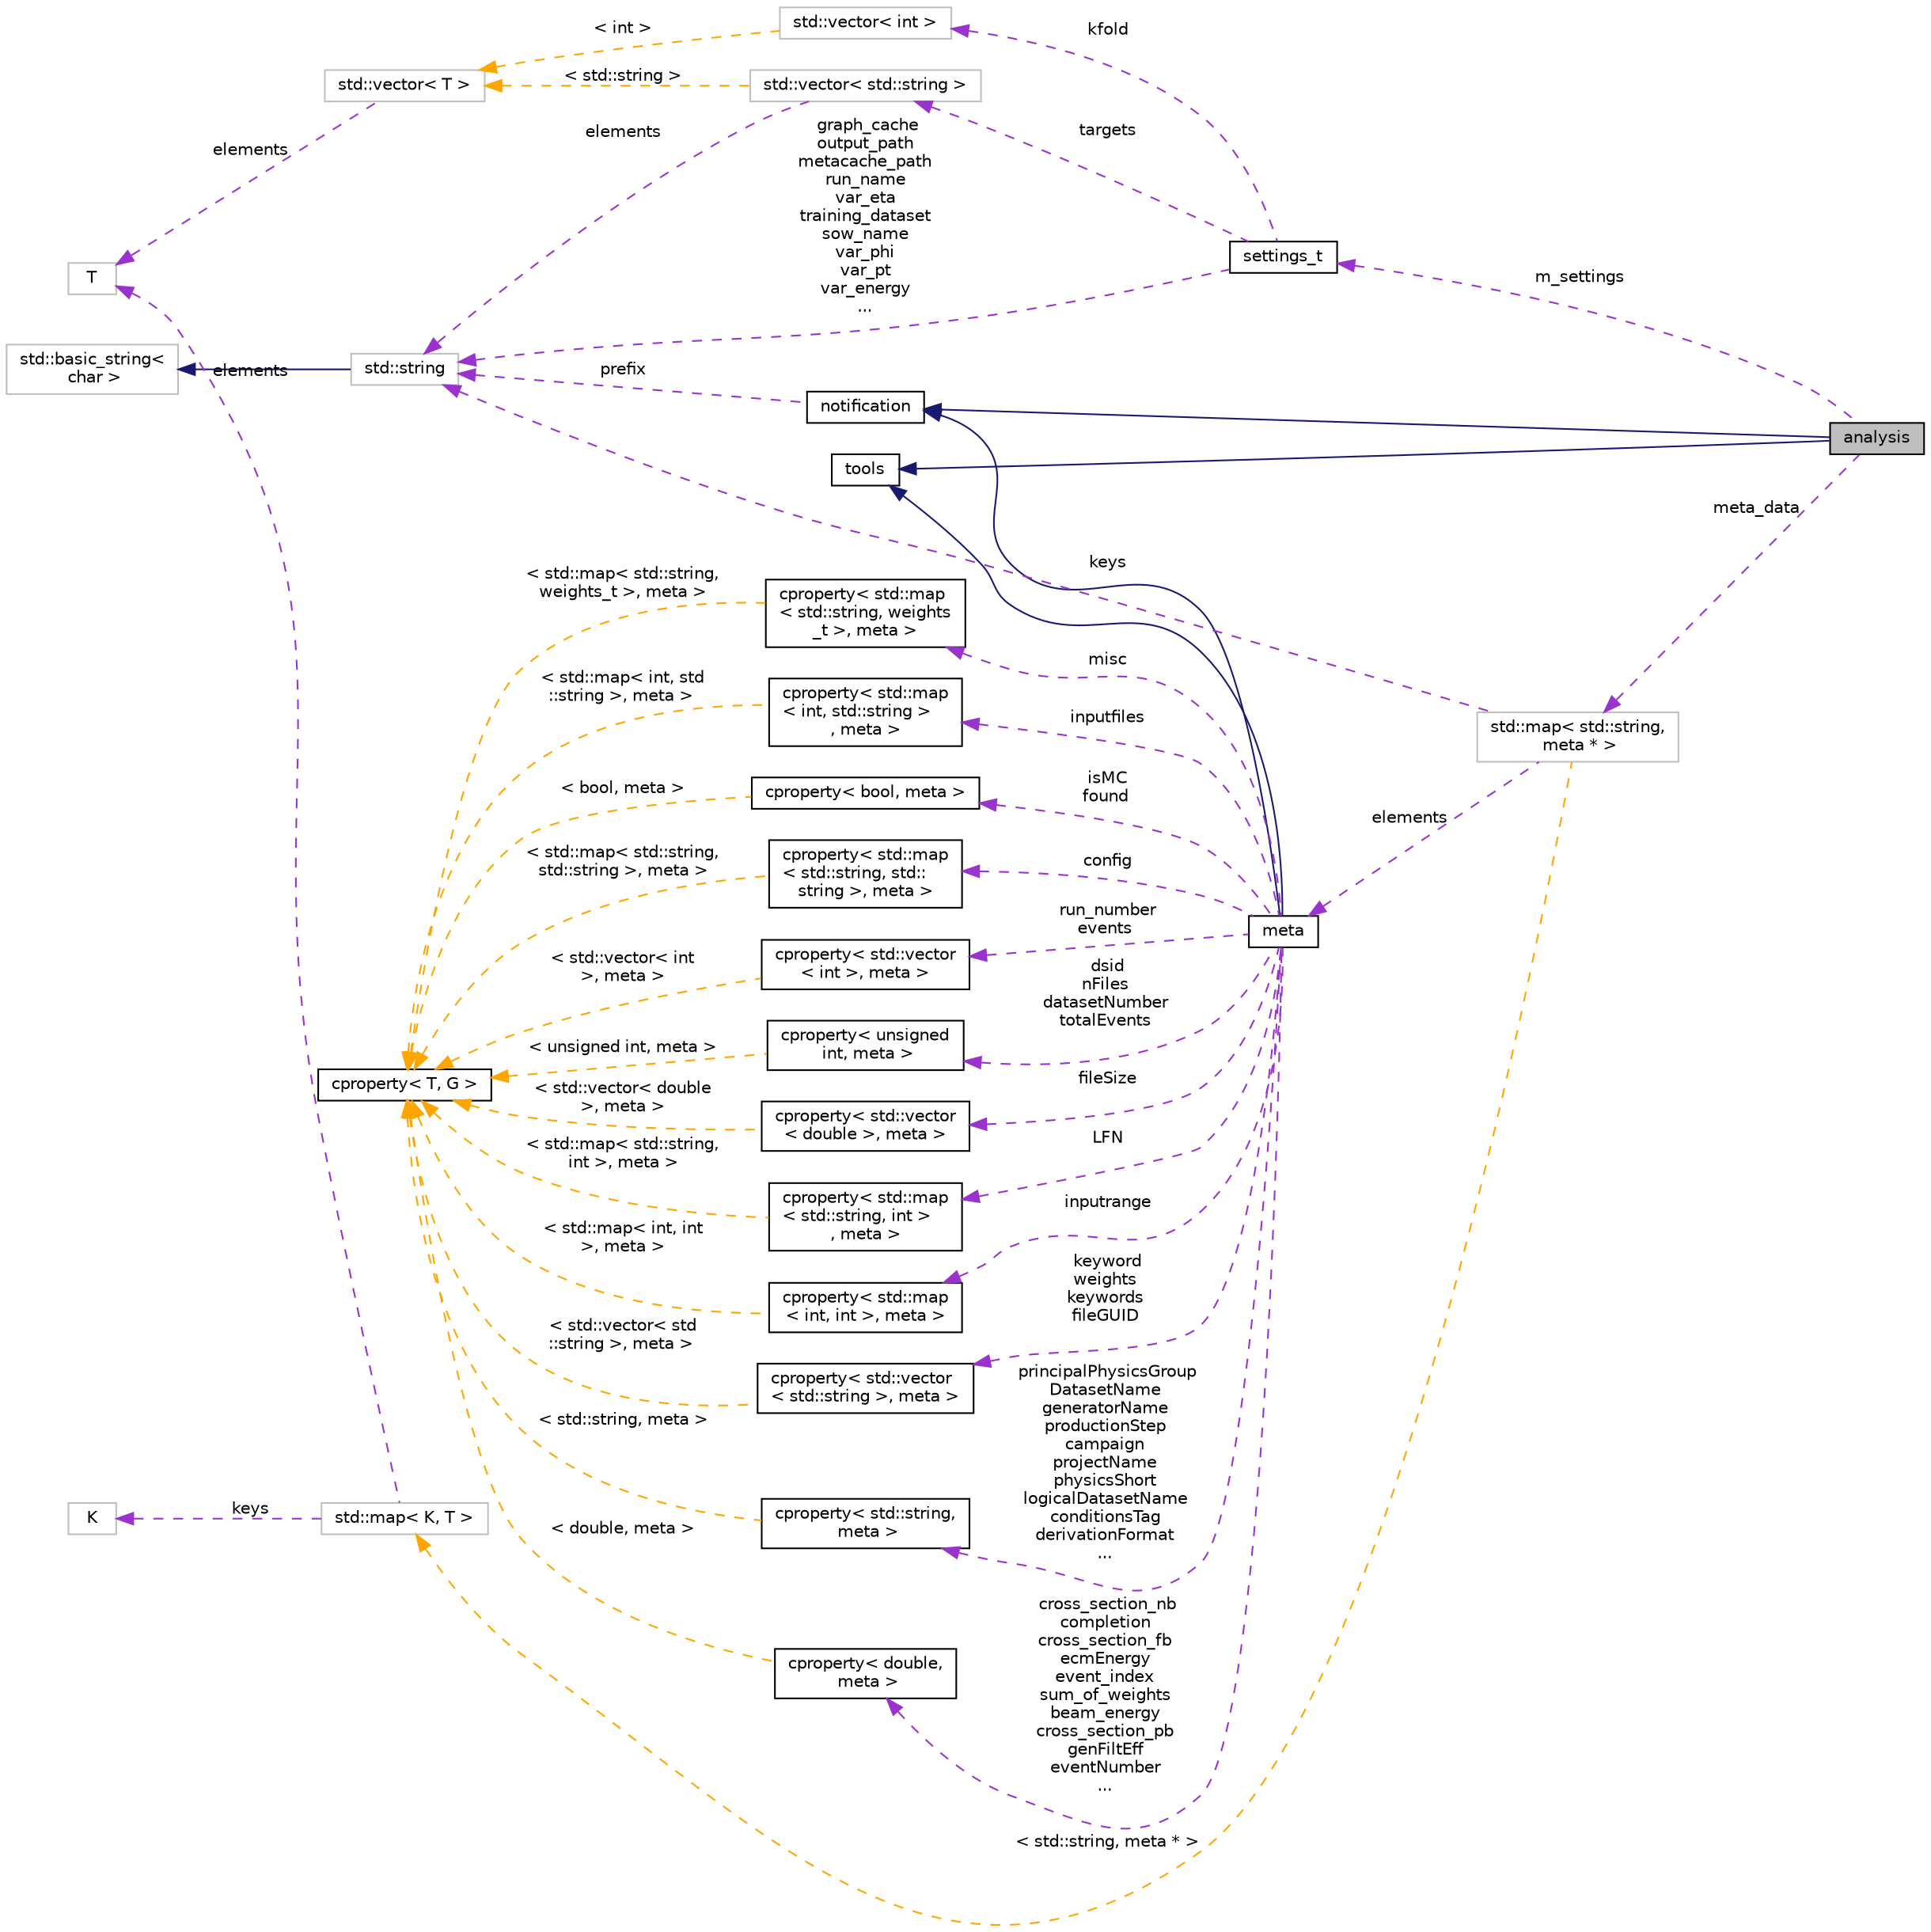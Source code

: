 digraph "analysis"
{
 // INTERACTIVE_SVG=YES
 // LATEX_PDF_SIZE
  edge [fontname="Helvetica",fontsize="10",labelfontname="Helvetica",labelfontsize="10"];
  node [fontname="Helvetica",fontsize="10",shape=record];
  rankdir="LR";
  Node1 [label="analysis",height=0.2,width=0.4,color="black", fillcolor="grey75", style="filled", fontcolor="black",tooltip="< Inherits from the tools class for utility functions."];
  Node2 -> Node1 [dir="back",color="midnightblue",fontsize="10",style="solid",fontname="Helvetica"];
  Node2 [label="notification",height=0.2,width=0.4,color="black", fillcolor="white", style="filled",URL="$classnotification.html",tooltip="Provides logging and messaging functionality with various severity levels."];
  Node3 -> Node2 [dir="back",color="darkorchid3",fontsize="10",style="dashed",label=" prefix" ,fontname="Helvetica"];
  Node3 [label="std::string",height=0.2,width=0.4,color="grey75", fillcolor="white", style="filled",tooltip="STL class."];
  Node4 -> Node3 [dir="back",color="midnightblue",fontsize="10",style="solid",fontname="Helvetica"];
  Node4 [label="std::basic_string\<\l char \>",height=0.2,width=0.4,color="grey75", fillcolor="white", style="filled",tooltip="STL class."];
  Node5 -> Node1 [dir="back",color="midnightblue",fontsize="10",style="solid",fontname="Helvetica"];
  Node5 [label="tools",height=0.2,width=0.4,color="black", fillcolor="white", style="filled",URL="$classtools.html",tooltip="Provides a wide range of utility functions used throughout the framework."];
  Node6 -> Node1 [dir="back",color="darkorchid3",fontsize="10",style="dashed",label=" m_settings" ,fontname="Helvetica"];
  Node6 [label="settings_t",height=0.2,width=0.4,color="black", fillcolor="white", style="filled",URL="$structsettings__t.html",tooltip="Contains all configuration settings for an analysis session."];
  Node3 -> Node6 [dir="back",color="darkorchid3",fontsize="10",style="dashed",label=" graph_cache\noutput_path\nmetacache_path\nrun_name\nvar_eta\ntraining_dataset\nsow_name\nvar_phi\nvar_pt\nvar_energy\n..." ,fontname="Helvetica"];
  Node7 -> Node6 [dir="back",color="darkorchid3",fontsize="10",style="dashed",label=" kfold" ,fontname="Helvetica"];
  Node7 [label="std::vector\< int \>",height=0.2,width=0.4,color="grey75", fillcolor="white", style="filled",tooltip=" "];
  Node8 -> Node7 [dir="back",color="orange",fontsize="10",style="dashed",label=" \< int \>" ,fontname="Helvetica"];
  Node8 [label="std::vector\< T \>",height=0.2,width=0.4,color="grey75", fillcolor="white", style="filled",tooltip="STL class."];
  Node9 -> Node8 [dir="back",color="darkorchid3",fontsize="10",style="dashed",label=" elements" ,fontname="Helvetica"];
  Node9 [label="T",height=0.2,width=0.4,color="grey75", fillcolor="white", style="filled",tooltip=" "];
  Node10 -> Node6 [dir="back",color="darkorchid3",fontsize="10",style="dashed",label=" targets" ,fontname="Helvetica"];
  Node10 [label="std::vector\< std::string \>",height=0.2,width=0.4,color="grey75", fillcolor="white", style="filled",tooltip=" "];
  Node3 -> Node10 [dir="back",color="darkorchid3",fontsize="10",style="dashed",label=" elements" ,fontname="Helvetica"];
  Node8 -> Node10 [dir="back",color="orange",fontsize="10",style="dashed",label=" \< std::string \>" ,fontname="Helvetica"];
  Node11 -> Node1 [dir="back",color="darkorchid3",fontsize="10",style="dashed",label=" meta_data" ,fontname="Helvetica"];
  Node11 [label="std::map\< std::string,\l meta * \>",height=0.2,width=0.4,color="grey75", fillcolor="white", style="filled",tooltip=" "];
  Node12 -> Node11 [dir="back",color="darkorchid3",fontsize="10",style="dashed",label=" elements" ,fontname="Helvetica"];
  Node12 [label="meta",height=0.2,width=0.4,color="black", fillcolor="white", style="filled",URL="$classmeta.html",tooltip="Provides properties and methods for metadata management."];
  Node5 -> Node12 [dir="back",color="midnightblue",fontsize="10",style="solid",fontname="Helvetica"];
  Node2 -> Node12 [dir="back",color="midnightblue",fontsize="10",style="solid",fontname="Helvetica"];
  Node13 -> Node12 [dir="back",color="darkorchid3",fontsize="10",style="dashed",label=" config" ,fontname="Helvetica"];
  Node13 [label="cproperty\< std::map\l\< std::string, std::\lstring \>, meta \>",height=0.2,width=0.4,color="black", fillcolor="white", style="filled",URL="$classcproperty.html",tooltip=" "];
  Node14 -> Node13 [dir="back",color="orange",fontsize="10",style="dashed",label=" \< std::map\< std::string,\l std::string \>, meta \>" ,fontname="Helvetica"];
  Node14 [label="cproperty\< T, G \>",height=0.2,width=0.4,color="black", fillcolor="white", style="filled",URL="$classcproperty.html",tooltip=" "];
  Node15 -> Node12 [dir="back",color="darkorchid3",fontsize="10",style="dashed",label=" run_number\nevents" ,fontname="Helvetica"];
  Node15 [label="cproperty\< std::vector\l\< int \>, meta \>",height=0.2,width=0.4,color="black", fillcolor="white", style="filled",URL="$classcproperty.html",tooltip=" "];
  Node14 -> Node15 [dir="back",color="orange",fontsize="10",style="dashed",label=" \< std::vector\< int\l \>, meta \>" ,fontname="Helvetica"];
  Node16 -> Node12 [dir="back",color="darkorchid3",fontsize="10",style="dashed",label=" dsid\nnFiles\ndatasetNumber\ntotalEvents" ,fontname="Helvetica"];
  Node16 [label="cproperty\< unsigned\l int, meta \>",height=0.2,width=0.4,color="black", fillcolor="white", style="filled",URL="$classcproperty.html",tooltip=" "];
  Node14 -> Node16 [dir="back",color="orange",fontsize="10",style="dashed",label=" \< unsigned int, meta \>" ,fontname="Helvetica"];
  Node17 -> Node12 [dir="back",color="darkorchid3",fontsize="10",style="dashed",label=" fileSize" ,fontname="Helvetica"];
  Node17 [label="cproperty\< std::vector\l\< double \>, meta \>",height=0.2,width=0.4,color="black", fillcolor="white", style="filled",URL="$classcproperty.html",tooltip=" "];
  Node14 -> Node17 [dir="back",color="orange",fontsize="10",style="dashed",label=" \< std::vector\< double\l \>, meta \>" ,fontname="Helvetica"];
  Node18 -> Node12 [dir="back",color="darkorchid3",fontsize="10",style="dashed",label=" LFN" ,fontname="Helvetica"];
  Node18 [label="cproperty\< std::map\l\< std::string, int \>\l, meta \>",height=0.2,width=0.4,color="black", fillcolor="white", style="filled",URL="$classcproperty.html",tooltip=" "];
  Node14 -> Node18 [dir="back",color="orange",fontsize="10",style="dashed",label=" \< std::map\< std::string,\l int \>, meta \>" ,fontname="Helvetica"];
  Node19 -> Node12 [dir="back",color="darkorchid3",fontsize="10",style="dashed",label=" inputrange" ,fontname="Helvetica"];
  Node19 [label="cproperty\< std::map\l\< int, int \>, meta \>",height=0.2,width=0.4,color="black", fillcolor="white", style="filled",URL="$classcproperty.html",tooltip=" "];
  Node14 -> Node19 [dir="back",color="orange",fontsize="10",style="dashed",label=" \< std::map\< int, int\l \>, meta \>" ,fontname="Helvetica"];
  Node20 -> Node12 [dir="back",color="darkorchid3",fontsize="10",style="dashed",label=" keyword\nweights\nkeywords\nfileGUID" ,fontname="Helvetica"];
  Node20 [label="cproperty\< std::vector\l\< std::string \>, meta \>",height=0.2,width=0.4,color="black", fillcolor="white", style="filled",URL="$classcproperty.html",tooltip=" "];
  Node14 -> Node20 [dir="back",color="orange",fontsize="10",style="dashed",label=" \< std::vector\< std\l::string \>, meta \>" ,fontname="Helvetica"];
  Node21 -> Node12 [dir="back",color="darkorchid3",fontsize="10",style="dashed",label=" principalPhysicsGroup\nDatasetName\ngeneratorName\nproductionStep\ncampaign\nprojectName\nphysicsShort\nlogicalDatasetName\nconditionsTag\nderivationFormat\n..." ,fontname="Helvetica"];
  Node21 [label="cproperty\< std::string,\l meta \>",height=0.2,width=0.4,color="black", fillcolor="white", style="filled",URL="$classcproperty.html",tooltip=" "];
  Node14 -> Node21 [dir="back",color="orange",fontsize="10",style="dashed",label=" \< std::string, meta \>" ,fontname="Helvetica"];
  Node22 -> Node12 [dir="back",color="darkorchid3",fontsize="10",style="dashed",label=" cross_section_nb\ncompletion\ncross_section_fb\necmEnergy\nevent_index\nsum_of_weights\nbeam_energy\ncross_section_pb\ngenFiltEff\neventNumber\n..." ,fontname="Helvetica"];
  Node22 [label="cproperty\< double,\l meta \>",height=0.2,width=0.4,color="black", fillcolor="white", style="filled",URL="$classcproperty.html",tooltip=" "];
  Node14 -> Node22 [dir="back",color="orange",fontsize="10",style="dashed",label=" \< double, meta \>" ,fontname="Helvetica"];
  Node23 -> Node12 [dir="back",color="darkorchid3",fontsize="10",style="dashed",label=" misc" ,fontname="Helvetica"];
  Node23 [label="cproperty\< std::map\l\< std::string, weights\l_t \>, meta \>",height=0.2,width=0.4,color="black", fillcolor="white", style="filled",URL="$classcproperty.html",tooltip=" "];
  Node14 -> Node23 [dir="back",color="orange",fontsize="10",style="dashed",label=" \< std::map\< std::string,\l weights_t \>, meta \>" ,fontname="Helvetica"];
  Node24 -> Node12 [dir="back",color="darkorchid3",fontsize="10",style="dashed",label=" inputfiles" ,fontname="Helvetica"];
  Node24 [label="cproperty\< std::map\l\< int, std::string \>\l, meta \>",height=0.2,width=0.4,color="black", fillcolor="white", style="filled",URL="$classcproperty.html",tooltip=" "];
  Node14 -> Node24 [dir="back",color="orange",fontsize="10",style="dashed",label=" \< std::map\< int, std\l::string \>, meta \>" ,fontname="Helvetica"];
  Node25 -> Node12 [dir="back",color="darkorchid3",fontsize="10",style="dashed",label=" isMC\nfound" ,fontname="Helvetica"];
  Node25 [label="cproperty\< bool, meta \>",height=0.2,width=0.4,color="black", fillcolor="white", style="filled",URL="$classcproperty.html",tooltip=" "];
  Node14 -> Node25 [dir="back",color="orange",fontsize="10",style="dashed",label=" \< bool, meta \>" ,fontname="Helvetica"];
  Node3 -> Node11 [dir="back",color="darkorchid3",fontsize="10",style="dashed",label=" keys" ,fontname="Helvetica"];
  Node26 -> Node11 [dir="back",color="orange",fontsize="10",style="dashed",label=" \< std::string, meta * \>" ,fontname="Helvetica"];
  Node26 [label="std::map\< K, T \>",height=0.2,width=0.4,color="grey75", fillcolor="white", style="filled",tooltip="STL class."];
  Node27 -> Node26 [dir="back",color="darkorchid3",fontsize="10",style="dashed",label=" keys" ,fontname="Helvetica"];
  Node27 [label="K",height=0.2,width=0.4,color="grey75", fillcolor="white", style="filled",tooltip=" "];
  Node9 -> Node26 [dir="back",color="darkorchid3",fontsize="10",style="dashed",label=" elements" ,fontname="Helvetica"];
}
